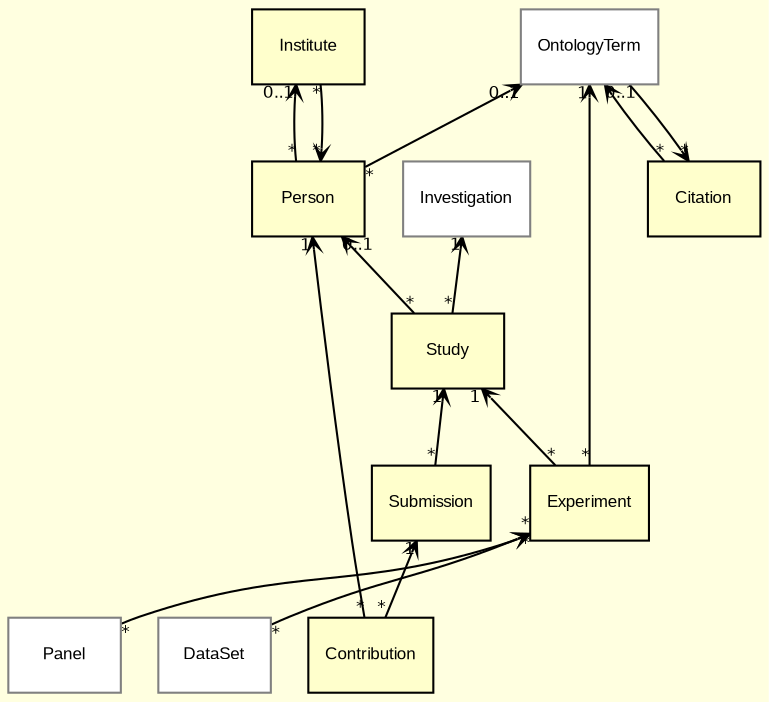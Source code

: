 digraph G {
		compound = true
		fontname = "Bitstream Vera Sans"
		fontsize = 8
		pagedir="TB"
		rankdir="BT"
		bgcolor = "lightyellow"  
		labelfloat = "true"
		mode = "hier"
		overlap = "false"
		splines = "true"
		layers = "1:2"
		clusterrank = "local"
		outputorder="edgesfirst"
		orientation = "portrait"

        node [
			fontname = "Arial"
            fontsize = 8
            shape = "record"
            color = "#808080"
            style="filled"
            fillcolor = "white"
            layer = "2"
            colorscheme = pastel19
        ]

        edge [
                fontname = "Bitstream Vera Sans"
                fontsize = 8
                layer = "1"
        ]

/* entities outside modules*/
               "Study" [
                	    style = "filled"
                	    fillcolor =  "white"
			        	fontname = "Arial"
			        	fontcolor = "black"
			        	color = "black"
                
                        label = "{Study}"
                ]

               "Experiment" [
                	    style = "filled"
                	    fillcolor =  "white"
			        	fontname = "Arial"
			        	fontcolor = "black"
			        	color = "black"
                
                        label = "{Experiment}"
                ]

               "Institute" [
                	    style = "filled"
                	    fillcolor =  "white"
			        	fontname = "Arial"
			        	fontcolor = "black"
			        	color = "black"
                
                        label = "{Institute}"
                ]

               "Person" [
                	    style = "filled"
                	    fillcolor =  "white"
			        	fontname = "Arial"
			        	fontcolor = "black"
			        	color = "black"
                
                        label = "{Person}"
                ]

               "Citation" [
                	    style = "filled"
                	    fillcolor =  "white"
			        	fontname = "Arial"
			        	fontcolor = "black"
			        	color = "black"
                
                        label = "{Citation}"
                ]

               "Contribution" [
                	    style = "filled"
                	    fillcolor =  "white"
			        	fontname = "Arial"
			        	fontcolor = "black"
			        	color = "black"
                
                        label = "{Contribution}"
                ]

               "Submission" [
                	    style = "filled"
                	    fillcolor =  "white"
			        	fontname = "Arial"
			        	fontcolor = "black"
			        	color = "black"
                
                        label = "{Submission}"
                ]

/*entities inside modules*/
/*        subgraph cluster_0 {
        		rankdir = "TB"
        		pagedir = "TB"
                label = "org.molgenis.core"
                labelloc = bottom
                colorscheme = pastel19
                fillcolor = 1
                style="filled"*/

/*        }  */
/*        subgraph cluster_1 {
        		rankdir = "TB"
        		pagedir = "TB"
                label = "org.molgenis.auth"
                labelloc = bottom
                colorscheme = pastel19
                fillcolor = 2
                style="filled"*/

/*        }  */
/*        subgraph cluster_2 {
        		rankdir = "TB"
        		pagedir = "TB"
                label = "org.molgenis.observ"
                labelloc = bottom
                colorscheme = pastel19
                fillcolor = 3
                style="filled"*/

/*        }  */
/*        subgraph cluster_3 {
        		rankdir = "TB"
        		pagedir = "TB"
                label = "org.molgenis.observ.target"
                labelloc = bottom
                colorscheme = pastel19
                fillcolor = 4
                style="filled"*/

/*        }  */
/*        subgraph cluster_4 {
        		rankdir = "TB"
        		pagedir = "TB"
                label = "org.molgenis.variant"
                labelloc = bottom
                colorscheme = pastel19
                fillcolor = 5
                style="filled"*/

/*        }  */
/*        subgraph cluster_5 {
        		rankdir = "TB"
        		pagedir = "TB"
                label = "org.molgenis.organization"
                labelloc = bottom
                colorscheme = pastel19
                fillcolor = 6
                style="filled"*/

                "Study" [
                	    style = "filled"
                	    fillcolor =  "6"
			        	fontname = "Arial"
			        	fontcolor = "black"
			        	color = "black"
                
                        label = "{Study}"
                ]
                "Experiment" [
                	    style = "filled"
                	    fillcolor =  "6"
			        	fontname = "Arial"
			        	fontcolor = "black"
			        	color = "black"
                
                        label = "{Experiment}"
                ]
                "Institute" [
                	    style = "filled"
                	    fillcolor =  "6"
			        	fontname = "Arial"
			        	fontcolor = "black"
			        	color = "black"
                
                        label = "{Institute}"
                ]
                "Person" [
                	    style = "filled"
                	    fillcolor =  "6"
			        	fontname = "Arial"
			        	fontcolor = "black"
			        	color = "black"
                
                        label = "{Person}"
                ]
                "Citation" [
                	    style = "filled"
                	    fillcolor =  "6"
			        	fontname = "Arial"
			        	fontcolor = "black"
			        	color = "black"
                
                        label = "{Citation}"
                ]
                "Contribution" [
                	    style = "filled"
                	    fillcolor =  "6"
			        	fontname = "Arial"
			        	fontcolor = "black"
			        	color = "black"
                
                        label = "{Contribution}"
                ]
                "Submission" [
                	    style = "filled"
                	    fillcolor =  "6"
			        	fontname = "Arial"
			        	fontcolor = "black"
			        	color = "black"
                
                        label = "{Submission}"
                ]
/*        }  */
/*        subgraph cluster_6 {
        		rankdir = "TB"
        		pagedir = "TB"
                label = "org.molgenis.gwascentral"
                labelloc = bottom
                colorscheme = pastel19
                fillcolor = 7
                style="filled"*/

/*        }  */

/*inheritance relationships*/
        edge [
                arrowhead = "empty"
                color = "black"
        ]

/*interface relationships*/
        edge [
                color = "#808080"
        ]

/*one to many 'xref' foreign key relationships*/
        edge [
                arrowhead = "open"
                arrowsize = 0.6
                color = "black"
        ]
		"Study" -> "Person" [
			headlabel = "0..1"
			taillabel = "*"
		]
		"Study" -> "Investigation" [
			headlabel = "1"
			taillabel = "*"
		]
		"Experiment" -> "Study" [
			headlabel = "1"
			taillabel = "*"
		]
		"Experiment" -> "OntologyTerm" [
			headlabel = "1"
			taillabel = "*"
		]
		"Person" -> "Institute" [
			headlabel = "0..1"
			taillabel = "*"
		]
		"Person" -> "OntologyTerm" [
			headlabel = "0..1"
			taillabel = "*"
		]
		"Citation" -> "OntologyTerm" [
			headlabel = "0..1"
			taillabel = "*"
		]
		"Contribution" -> "Person" [
			headlabel = "1"
			taillabel = "*"
		]
		"Contribution" -> "Submission" [
			headlabel = "1"
			taillabel = "*"
		]
		"Submission" -> "Study" [
			headlabel = "1"
			taillabel = "*"
		]
        
        
/*many to many 'mref' foreign key relationships*/
        edge [
             arrowtail = "open"
             color = "black"
             headlabel = "*"
             taillabel = "*"
             arrowsize = 0.6
             constraint = false
        ]
		"Panel" -> "Experiment"[
			]
		"DataSet" -> "Experiment"[
			]
		"Institute" -> "Person"[
			]
		"OntologyTerm" -> "Citation"[
			]
}